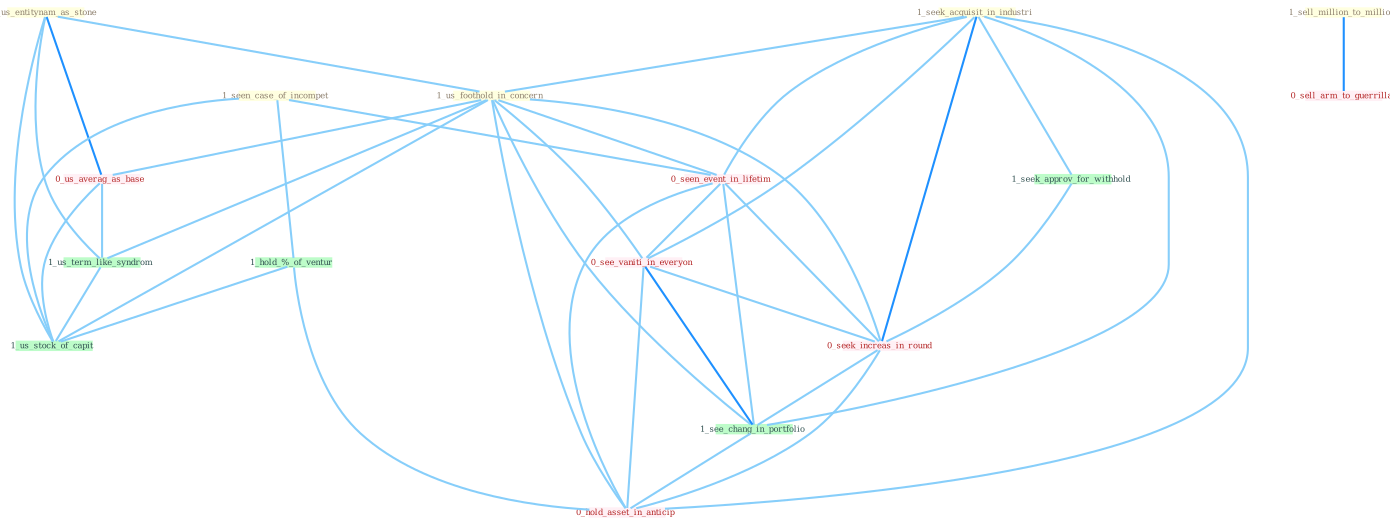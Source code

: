 Graph G{ 
    node
    [shape=polygon,style=filled,width=.5,height=.06,color="#BDFCC9",fixedsize=true,fontsize=4,
    fontcolor="#2f4f4f"];
    {node
    [color="#ffffe0", fontcolor="#8b7d6b"] "0_us_entitynam_as_stone " "1_seek_acquisit_in_industri " "1_seen_case_of_incompet " "1_us_foothold_in_concern " "1_sell_million_to_million "}
{node [color="#fff0f5", fontcolor="#b22222"] "0_seen_event_in_lifetim " "0_us_averag_as_base " "0_see_vaniti_in_everyon " "0_sell_arm_to_guerrilla " "0_seek_increas_in_round " "0_hold_asset_in_anticip "}
edge [color="#B0E2FF"];

	"0_us_entitynam_as_stone " -- "1_us_foothold_in_concern " [w="1", color="#87cefa" ];
	"0_us_entitynam_as_stone " -- "0_us_averag_as_base " [w="2", color="#1e90ff" , len=0.8];
	"0_us_entitynam_as_stone " -- "1_us_term_like_syndrom " [w="1", color="#87cefa" ];
	"0_us_entitynam_as_stone " -- "1_us_stock_of_capit " [w="1", color="#87cefa" ];
	"1_seek_acquisit_in_industri " -- "1_us_foothold_in_concern " [w="1", color="#87cefa" ];
	"1_seek_acquisit_in_industri " -- "0_seen_event_in_lifetim " [w="1", color="#87cefa" ];
	"1_seek_acquisit_in_industri " -- "1_seek_approv_for_withhold " [w="1", color="#87cefa" ];
	"1_seek_acquisit_in_industri " -- "0_see_vaniti_in_everyon " [w="1", color="#87cefa" ];
	"1_seek_acquisit_in_industri " -- "0_seek_increas_in_round " [w="2", color="#1e90ff" , len=0.8];
	"1_seek_acquisit_in_industri " -- "1_see_chang_in_portfolio " [w="1", color="#87cefa" ];
	"1_seek_acquisit_in_industri " -- "0_hold_asset_in_anticip " [w="1", color="#87cefa" ];
	"1_seen_case_of_incompet " -- "0_seen_event_in_lifetim " [w="1", color="#87cefa" ];
	"1_seen_case_of_incompet " -- "1_hold_%_of_ventur " [w="1", color="#87cefa" ];
	"1_seen_case_of_incompet " -- "1_us_stock_of_capit " [w="1", color="#87cefa" ];
	"1_us_foothold_in_concern " -- "0_seen_event_in_lifetim " [w="1", color="#87cefa" ];
	"1_us_foothold_in_concern " -- "0_us_averag_as_base " [w="1", color="#87cefa" ];
	"1_us_foothold_in_concern " -- "1_us_term_like_syndrom " [w="1", color="#87cefa" ];
	"1_us_foothold_in_concern " -- "0_see_vaniti_in_everyon " [w="1", color="#87cefa" ];
	"1_us_foothold_in_concern " -- "0_seek_increas_in_round " [w="1", color="#87cefa" ];
	"1_us_foothold_in_concern " -- "1_us_stock_of_capit " [w="1", color="#87cefa" ];
	"1_us_foothold_in_concern " -- "1_see_chang_in_portfolio " [w="1", color="#87cefa" ];
	"1_us_foothold_in_concern " -- "0_hold_asset_in_anticip " [w="1", color="#87cefa" ];
	"1_sell_million_to_million " -- "0_sell_arm_to_guerrilla " [w="2", color="#1e90ff" , len=0.8];
	"0_seen_event_in_lifetim " -- "0_see_vaniti_in_everyon " [w="1", color="#87cefa" ];
	"0_seen_event_in_lifetim " -- "0_seek_increas_in_round " [w="1", color="#87cefa" ];
	"0_seen_event_in_lifetim " -- "1_see_chang_in_portfolio " [w="1", color="#87cefa" ];
	"0_seen_event_in_lifetim " -- "0_hold_asset_in_anticip " [w="1", color="#87cefa" ];
	"0_us_averag_as_base " -- "1_us_term_like_syndrom " [w="1", color="#87cefa" ];
	"0_us_averag_as_base " -- "1_us_stock_of_capit " [w="1", color="#87cefa" ];
	"1_us_term_like_syndrom " -- "1_us_stock_of_capit " [w="1", color="#87cefa" ];
	"1_seek_approv_for_withhold " -- "0_seek_increas_in_round " [w="1", color="#87cefa" ];
	"1_hold_%_of_ventur " -- "1_us_stock_of_capit " [w="1", color="#87cefa" ];
	"1_hold_%_of_ventur " -- "0_hold_asset_in_anticip " [w="1", color="#87cefa" ];
	"0_see_vaniti_in_everyon " -- "0_seek_increas_in_round " [w="1", color="#87cefa" ];
	"0_see_vaniti_in_everyon " -- "1_see_chang_in_portfolio " [w="2", color="#1e90ff" , len=0.8];
	"0_see_vaniti_in_everyon " -- "0_hold_asset_in_anticip " [w="1", color="#87cefa" ];
	"0_seek_increas_in_round " -- "1_see_chang_in_portfolio " [w="1", color="#87cefa" ];
	"0_seek_increas_in_round " -- "0_hold_asset_in_anticip " [w="1", color="#87cefa" ];
	"1_see_chang_in_portfolio " -- "0_hold_asset_in_anticip " [w="1", color="#87cefa" ];
}
